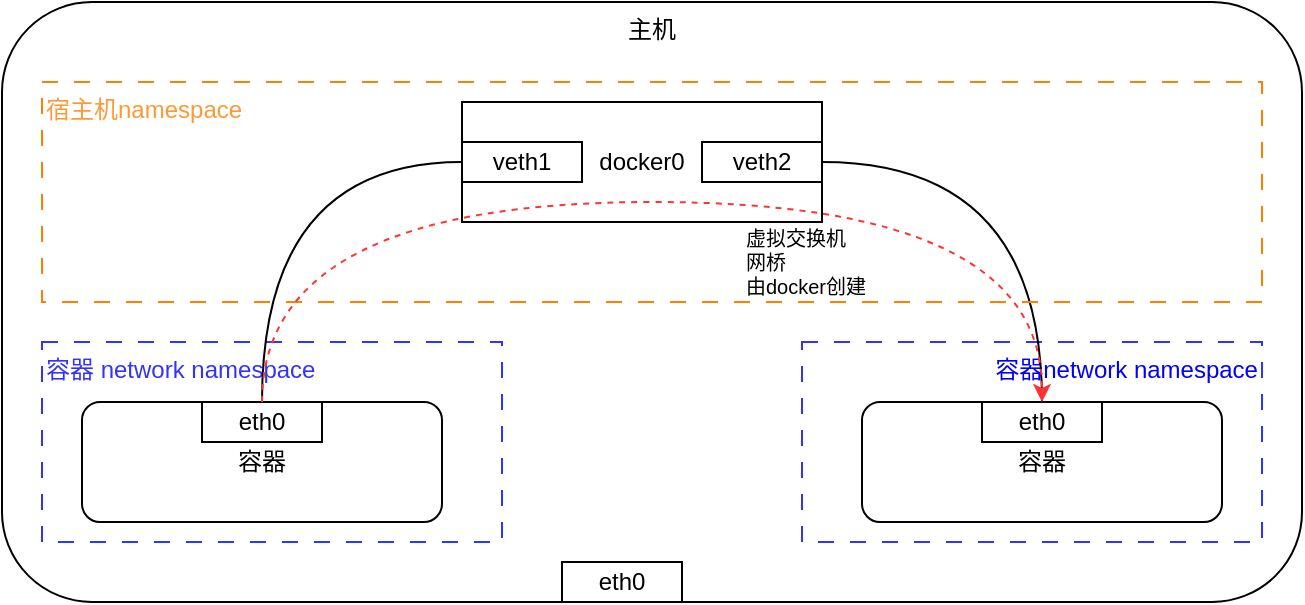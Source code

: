 <mxfile version="21.6.8" type="device" pages="2">
  <diagram name="同一主机" id="I_QO-JGNO7gpHCy7S_7z">
    <mxGraphModel dx="1271" dy="840" grid="1" gridSize="10" guides="1" tooltips="1" connect="1" arrows="1" fold="1" page="1" pageScale="1" pageWidth="3300" pageHeight="4681" math="0" shadow="0">
      <root>
        <mxCell id="0" />
        <mxCell id="1" parent="0" />
        <mxCell id="EJihXNTQah2JkNm5jHnU-65" value="主机" style="rounded=1;whiteSpace=wrap;html=1;verticalAlign=top;" vertex="1" parent="1">
          <mxGeometry x="290" y="320" width="650" height="300" as="geometry" />
        </mxCell>
        <mxCell id="EJihXNTQah2JkNm5jHnU-95" value="容器network namespace" style="rounded=0;whiteSpace=wrap;html=1;fillColor=none;dashed=1;dashPattern=8 8;strokeColor=#3333FF;verticalAlign=top;align=right;fontColor=#0000FF;" vertex="1" parent="1">
          <mxGeometry x="690" y="490" width="230" height="100" as="geometry" />
        </mxCell>
        <mxCell id="EJihXNTQah2JkNm5jHnU-94" value="容器 network namespace" style="rounded=0;whiteSpace=wrap;html=1;fillColor=none;dashed=1;dashPattern=8 8;strokeColor=#3333FF;verticalAlign=top;align=left;fontColor=#3333FF;" vertex="1" parent="1">
          <mxGeometry x="310" y="490" width="230" height="100" as="geometry" />
        </mxCell>
        <mxCell id="EJihXNTQah2JkNm5jHnU-54" value="虚拟交换机&lt;br&gt;网桥&lt;br&gt;由docker创建" style="text;html=1;strokeColor=none;fillColor=none;align=left;verticalAlign=middle;whiteSpace=wrap;rounded=0;fontSize=10;labelBorderColor=none;" vertex="1" parent="1">
          <mxGeometry x="660" y="435" width="100" height="30" as="geometry" />
        </mxCell>
        <mxCell id="EJihXNTQah2JkNm5jHnU-6" value="容器" style="rounded=1;whiteSpace=wrap;html=1;verticalAlign=middle;" vertex="1" parent="1">
          <mxGeometry x="330" y="520" width="180" height="60" as="geometry" />
        </mxCell>
        <mxCell id="EJihXNTQah2JkNm5jHnU-12" value="容器" style="rounded=1;whiteSpace=wrap;html=1;verticalAlign=middle;" vertex="1" parent="1">
          <mxGeometry x="720" y="520" width="180" height="60" as="geometry" />
        </mxCell>
        <mxCell id="EJihXNTQah2JkNm5jHnU-55" value="docker0" style="rounded=0;whiteSpace=wrap;html=1;" vertex="1" parent="1">
          <mxGeometry x="520" y="370" width="180" height="60" as="geometry" />
        </mxCell>
        <mxCell id="EJihXNTQah2JkNm5jHnU-56" value="" style="endArrow=none;html=1;rounded=0;entryX=0.5;entryY=0;entryDx=0;entryDy=0;edgeStyle=orthogonalEdgeStyle;curved=1;exitX=0;exitY=0.5;exitDx=0;exitDy=0;" edge="1" parent="1" source="EJihXNTQah2JkNm5jHnU-55" target="EJihXNTQah2JkNm5jHnU-6">
          <mxGeometry width="50" height="50" relative="1" as="geometry">
            <mxPoint x="810" y="380" as="sourcePoint" />
            <mxPoint x="810" y="310" as="targetPoint" />
          </mxGeometry>
        </mxCell>
        <mxCell id="EJihXNTQah2JkNm5jHnU-57" value="" style="endArrow=none;html=1;rounded=0;entryX=0.5;entryY=0;entryDx=0;entryDy=0;edgeStyle=orthogonalEdgeStyle;curved=1;exitX=1;exitY=0.5;exitDx=0;exitDy=0;" edge="1" parent="1" source="EJihXNTQah2JkNm5jHnU-55" target="EJihXNTQah2JkNm5jHnU-12">
          <mxGeometry width="50" height="50" relative="1" as="geometry">
            <mxPoint x="750" y="410" as="sourcePoint" />
            <mxPoint x="610" y="520" as="targetPoint" />
          </mxGeometry>
        </mxCell>
        <mxCell id="EJihXNTQah2JkNm5jHnU-59" value="eth0" style="rounded=0;whiteSpace=wrap;html=1;" vertex="1" parent="1">
          <mxGeometry x="390" y="520" width="60" height="20" as="geometry" />
        </mxCell>
        <mxCell id="EJihXNTQah2JkNm5jHnU-60" value="eth0" style="rounded=0;whiteSpace=wrap;html=1;" vertex="1" parent="1">
          <mxGeometry x="780" y="520" width="60" height="20" as="geometry" />
        </mxCell>
        <mxCell id="EJihXNTQah2JkNm5jHnU-61" value="veth1" style="rounded=0;whiteSpace=wrap;html=1;" vertex="1" parent="1">
          <mxGeometry x="520" y="390" width="60" height="20" as="geometry" />
        </mxCell>
        <mxCell id="EJihXNTQah2JkNm5jHnU-63" value="veth2" style="rounded=0;whiteSpace=wrap;html=1;" vertex="1" parent="1">
          <mxGeometry x="640" y="390" width="60" height="20" as="geometry" />
        </mxCell>
        <mxCell id="EJihXNTQah2JkNm5jHnU-91" value="eth0" style="rounded=0;whiteSpace=wrap;html=1;" vertex="1" parent="1">
          <mxGeometry x="570" y="600" width="60" height="20" as="geometry" />
        </mxCell>
        <mxCell id="EJihXNTQah2JkNm5jHnU-93" value="宿主机namespace" style="rounded=0;whiteSpace=wrap;html=1;fillColor=none;dashed=1;dashPattern=8 8;strokeColor=#FF8000;verticalAlign=top;fontColor=#FF9933;align=left;" vertex="1" parent="1">
          <mxGeometry x="310" y="360" width="610" height="110" as="geometry" />
        </mxCell>
        <mxCell id="EJihXNTQah2JkNm5jHnU-104" value="" style="endArrow=classic;html=1;rounded=0;edgeStyle=orthogonalEdgeStyle;curved=1;entryX=0.5;entryY=0;entryDx=0;entryDy=0;dashed=1;strokeColor=#FF3333;" edge="1" parent="1" source="EJihXNTQah2JkNm5jHnU-6" target="EJihXNTQah2JkNm5jHnU-60">
          <mxGeometry width="50" height="50" relative="1" as="geometry">
            <mxPoint x="370" y="280" as="sourcePoint" />
            <mxPoint x="420" y="230" as="targetPoint" />
            <Array as="points">
              <mxPoint x="420" y="420" />
              <mxPoint x="810" y="420" />
            </Array>
          </mxGeometry>
        </mxCell>
      </root>
    </mxGraphModel>
  </diagram>
  <diagram id="W0poOLapsLCo662jpKfR" name="跨主机">
    <mxGraphModel dx="1271" dy="840" grid="1" gridSize="10" guides="1" tooltips="1" connect="1" arrows="1" fold="1" page="1" pageScale="1" pageWidth="3300" pageHeight="4681" math="0" shadow="0">
      <root>
        <mxCell id="0" />
        <mxCell id="1" parent="0" />
        <mxCell id="_VWDWAiIG5PbwwfTeg3M-1" value="主机1" style="rounded=1;whiteSpace=wrap;html=1;verticalAlign=top;" vertex="1" parent="1">
          <mxGeometry x="290" y="320" width="500" height="350" as="geometry" />
        </mxCell>
        <mxCell id="_VWDWAiIG5PbwwfTeg3M-15" value="宿主机namespace" style="rounded=0;whiteSpace=wrap;html=1;fillColor=none;dashed=1;dashPattern=8 8;strokeColor=#FF8000;verticalAlign=top;fontColor=#FF9933;align=left;" vertex="1" parent="1">
          <mxGeometry x="310" y="360" width="460" height="110" as="geometry" />
        </mxCell>
        <mxCell id="_VWDWAiIG5PbwwfTeg3M-3" value="容器 network namespace" style="rounded=0;whiteSpace=wrap;html=1;fillColor=none;dashed=1;dashPattern=8 8;strokeColor=#3333FF;verticalAlign=top;align=left;fontColor=#3333FF;" vertex="1" parent="1">
          <mxGeometry x="435" y="490" width="230" height="120" as="geometry" />
        </mxCell>
        <mxCell id="_VWDWAiIG5PbwwfTeg3M-4" value="虚拟交换机&lt;br&gt;网桥&lt;br&gt;由docker创建" style="text;html=1;strokeColor=none;fillColor=none;align=left;verticalAlign=middle;whiteSpace=wrap;rounded=0;fontSize=10;labelBorderColor=none;" vertex="1" parent="1">
          <mxGeometry x="660" y="435" width="100" height="30" as="geometry" />
        </mxCell>
        <mxCell id="_VWDWAiIG5PbwwfTeg3M-5" value="container1&lt;br&gt;100.96.1.2" style="rounded=1;whiteSpace=wrap;html=1;verticalAlign=middle;" vertex="1" parent="1">
          <mxGeometry x="455" y="520" width="180" height="80" as="geometry" />
        </mxCell>
        <mxCell id="_VWDWAiIG5PbwwfTeg3M-7" value="docker0(100.96.1.1/24)" style="rounded=0;whiteSpace=wrap;html=1;" vertex="1" parent="1">
          <mxGeometry x="460" y="375" width="180" height="60" as="geometry" />
        </mxCell>
        <mxCell id="_VWDWAiIG5PbwwfTeg3M-8" value="" style="endArrow=none;html=1;rounded=0;entryX=0.5;entryY=0;entryDx=0;entryDy=0;edgeStyle=orthogonalEdgeStyle;curved=1;exitX=0.5;exitY=1;exitDx=0;exitDy=0;" edge="1" parent="1" source="_VWDWAiIG5PbwwfTeg3M-7" target="_VWDWAiIG5PbwwfTeg3M-5">
          <mxGeometry width="50" height="50" relative="1" as="geometry">
            <mxPoint x="810" y="380" as="sourcePoint" />
            <mxPoint x="810" y="310" as="targetPoint" />
          </mxGeometry>
        </mxCell>
        <mxCell id="_VWDWAiIG5PbwwfTeg3M-10" value="eth0" style="rounded=0;whiteSpace=wrap;html=1;" vertex="1" parent="1">
          <mxGeometry x="515" y="520" width="60" height="20" as="geometry" />
        </mxCell>
        <mxCell id="_VWDWAiIG5PbwwfTeg3M-14" value="eth0" style="rounded=0;whiteSpace=wrap;html=1;" vertex="1" parent="1">
          <mxGeometry x="510" y="650" width="60" height="20" as="geometry" />
        </mxCell>
        <mxCell id="_VWDWAiIG5PbwwfTeg3M-27" value="veth0" style="rounded=0;whiteSpace=wrap;html=1;" vertex="1" parent="1">
          <mxGeometry x="520" y="415" width="60" height="20" as="geometry" />
        </mxCell>
        <mxCell id="_VWDWAiIG5PbwwfTeg3M-38" value="主机2" style="rounded=1;whiteSpace=wrap;html=1;verticalAlign=top;" vertex="1" parent="1">
          <mxGeometry x="830" y="320" width="500" height="350" as="geometry" />
        </mxCell>
        <mxCell id="_VWDWAiIG5PbwwfTeg3M-39" value="宿主机namespace" style="rounded=0;whiteSpace=wrap;html=1;fillColor=none;dashed=1;dashPattern=8 8;strokeColor=#FF8000;verticalAlign=top;fontColor=#FF9933;align=left;" vertex="1" parent="1">
          <mxGeometry x="850" y="360" width="460" height="110" as="geometry" />
        </mxCell>
        <mxCell id="_VWDWAiIG5PbwwfTeg3M-40" value="容器 network namespace" style="rounded=0;whiteSpace=wrap;html=1;fillColor=none;dashed=1;dashPattern=8 8;strokeColor=#3333FF;verticalAlign=top;align=left;fontColor=#3333FF;" vertex="1" parent="1">
          <mxGeometry x="975" y="490" width="230" height="120" as="geometry" />
        </mxCell>
        <mxCell id="_VWDWAiIG5PbwwfTeg3M-41" value="虚拟交换机&lt;br&gt;网桥&lt;br&gt;由docker创建" style="text;html=1;strokeColor=none;fillColor=none;align=left;verticalAlign=middle;whiteSpace=wrap;rounded=0;fontSize=10;labelBorderColor=none;" vertex="1" parent="1">
          <mxGeometry x="1200" y="435" width="100" height="30" as="geometry" />
        </mxCell>
        <mxCell id="_VWDWAiIG5PbwwfTeg3M-42" value="container2&lt;br&gt;100.96.2.3" style="rounded=1;whiteSpace=wrap;html=1;verticalAlign=middle;" vertex="1" parent="1">
          <mxGeometry x="995" y="520" width="180" height="80" as="geometry" />
        </mxCell>
        <mxCell id="_VWDWAiIG5PbwwfTeg3M-43" value="docker0(100.96.2.1/24)" style="rounded=0;whiteSpace=wrap;html=1;" vertex="1" parent="1">
          <mxGeometry x="990" y="375" width="180" height="60" as="geometry" />
        </mxCell>
        <mxCell id="_VWDWAiIG5PbwwfTeg3M-44" value="" style="endArrow=none;html=1;rounded=0;entryX=0.5;entryY=0;entryDx=0;entryDy=0;edgeStyle=orthogonalEdgeStyle;curved=1;exitX=0.5;exitY=1;exitDx=0;exitDy=0;" edge="1" parent="1" source="_VWDWAiIG5PbwwfTeg3M-43" target="_VWDWAiIG5PbwwfTeg3M-42">
          <mxGeometry width="50" height="50" relative="1" as="geometry">
            <mxPoint x="1350" y="380" as="sourcePoint" />
            <mxPoint x="1350" y="310" as="targetPoint" />
          </mxGeometry>
        </mxCell>
        <mxCell id="_VWDWAiIG5PbwwfTeg3M-45" value="eth0" style="rounded=0;whiteSpace=wrap;html=1;" vertex="1" parent="1">
          <mxGeometry x="1055" y="520" width="60" height="20" as="geometry" />
        </mxCell>
        <mxCell id="_VWDWAiIG5PbwwfTeg3M-46" value="eth0" style="rounded=0;whiteSpace=wrap;html=1;" vertex="1" parent="1">
          <mxGeometry x="1050" y="650" width="60" height="20" as="geometry" />
        </mxCell>
        <mxCell id="_VWDWAiIG5PbwwfTeg3M-47" value="veth0" style="rounded=0;whiteSpace=wrap;html=1;" vertex="1" parent="1">
          <mxGeometry x="1050" y="415" width="60" height="20" as="geometry" />
        </mxCell>
      </root>
    </mxGraphModel>
  </diagram>
</mxfile>
